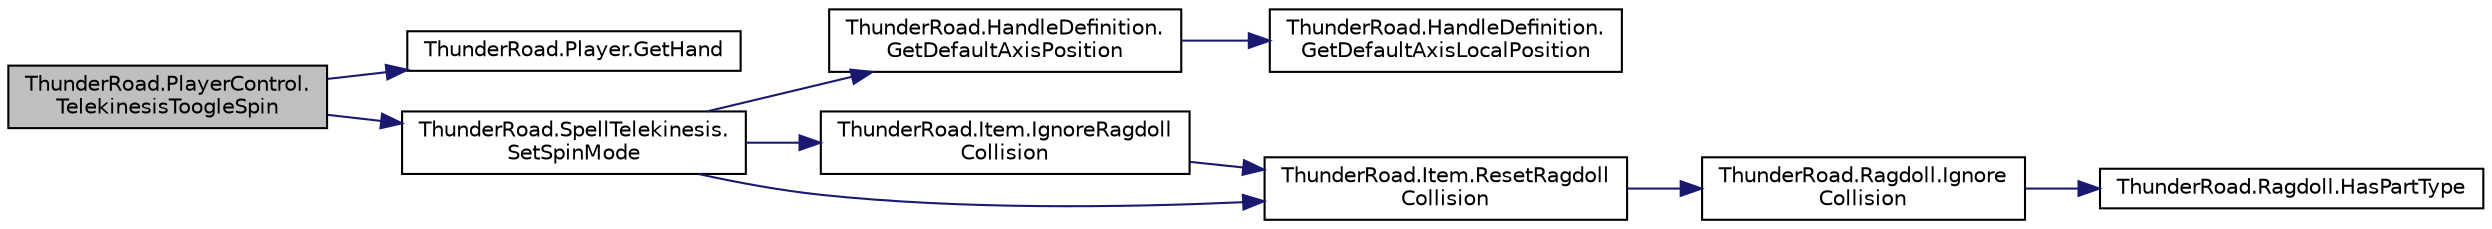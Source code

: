 digraph "ThunderRoad.PlayerControl.TelekinesisToogleSpin"
{
 // LATEX_PDF_SIZE
  edge [fontname="Helvetica",fontsize="10",labelfontname="Helvetica",labelfontsize="10"];
  node [fontname="Helvetica",fontsize="10",shape=record];
  rankdir="LR";
  Node1 [label="ThunderRoad.PlayerControl.\lTelekinesisToogleSpin",height=0.2,width=0.4,color="black", fillcolor="grey75", style="filled", fontcolor="black",tooltip="Telekinesises the toogle spin."];
  Node1 -> Node2 [color="midnightblue",fontsize="10",style="solid",fontname="Helvetica"];
  Node2 [label="ThunderRoad.Player.GetHand",height=0.2,width=0.4,color="black", fillcolor="white", style="filled",URL="$class_thunder_road_1_1_player.html#a962a51d7c0c39e3a5f74763002d394ea",tooltip="Gets the hand."];
  Node1 -> Node3 [color="midnightblue",fontsize="10",style="solid",fontname="Helvetica"];
  Node3 [label="ThunderRoad.SpellTelekinesis.\lSetSpinMode",height=0.2,width=0.4,color="black", fillcolor="white", style="filled",URL="$class_thunder_road_1_1_spell_telekinesis.html#ae5237414fccf4e9da106dcf961f9dbaa",tooltip="Sets the spin mode."];
  Node3 -> Node4 [color="midnightblue",fontsize="10",style="solid",fontname="Helvetica"];
  Node4 [label="ThunderRoad.HandleDefinition.\lGetDefaultAxisPosition",height=0.2,width=0.4,color="black", fillcolor="white", style="filled",URL="$class_thunder_road_1_1_handle_definition.html#ae0c96c9b9a5c5fb63a745a5bbb4ff210",tooltip="Gets the default axis position."];
  Node4 -> Node5 [color="midnightblue",fontsize="10",style="solid",fontname="Helvetica"];
  Node5 [label="ThunderRoad.HandleDefinition.\lGetDefaultAxisLocalPosition",height=0.2,width=0.4,color="black", fillcolor="white", style="filled",URL="$class_thunder_road_1_1_handle_definition.html#a0942db018cce7f5f765299dc1c5e3e09",tooltip="Gets the default axis local position."];
  Node3 -> Node6 [color="midnightblue",fontsize="10",style="solid",fontname="Helvetica"];
  Node6 [label="ThunderRoad.Item.IgnoreRagdoll\lCollision",height=0.2,width=0.4,color="black", fillcolor="white", style="filled",URL="$class_thunder_road_1_1_item.html#ab840281a41308d6826a91926b94e7e67",tooltip="Ignores the ragdoll collision."];
  Node6 -> Node7 [color="midnightblue",fontsize="10",style="solid",fontname="Helvetica"];
  Node7 [label="ThunderRoad.Item.ResetRagdoll\lCollision",height=0.2,width=0.4,color="black", fillcolor="white", style="filled",URL="$class_thunder_road_1_1_item.html#a4a7ec512ce5de13942770c4ee678fb40",tooltip="Resets the ragdoll collision."];
  Node7 -> Node8 [color="midnightblue",fontsize="10",style="solid",fontname="Helvetica"];
  Node8 [label="ThunderRoad.Ragdoll.Ignore\lCollision",height=0.2,width=0.4,color="black", fillcolor="white", style="filled",URL="$class_thunder_road_1_1_ragdoll.html#a3429b1cdefa48b676118205483ad9406",tooltip="Ignores the collision."];
  Node8 -> Node9 [color="midnightblue",fontsize="10",style="solid",fontname="Helvetica"];
  Node9 [label="ThunderRoad.Ragdoll.HasPartType",height=0.2,width=0.4,color="black", fillcolor="white", style="filled",URL="$class_thunder_road_1_1_ragdoll.html#a8bf62a566d0502f63a0933c47d747d78",tooltip="Determines whether [has part type] [the specified part types]."];
  Node3 -> Node7 [color="midnightblue",fontsize="10",style="solid",fontname="Helvetica"];
}

